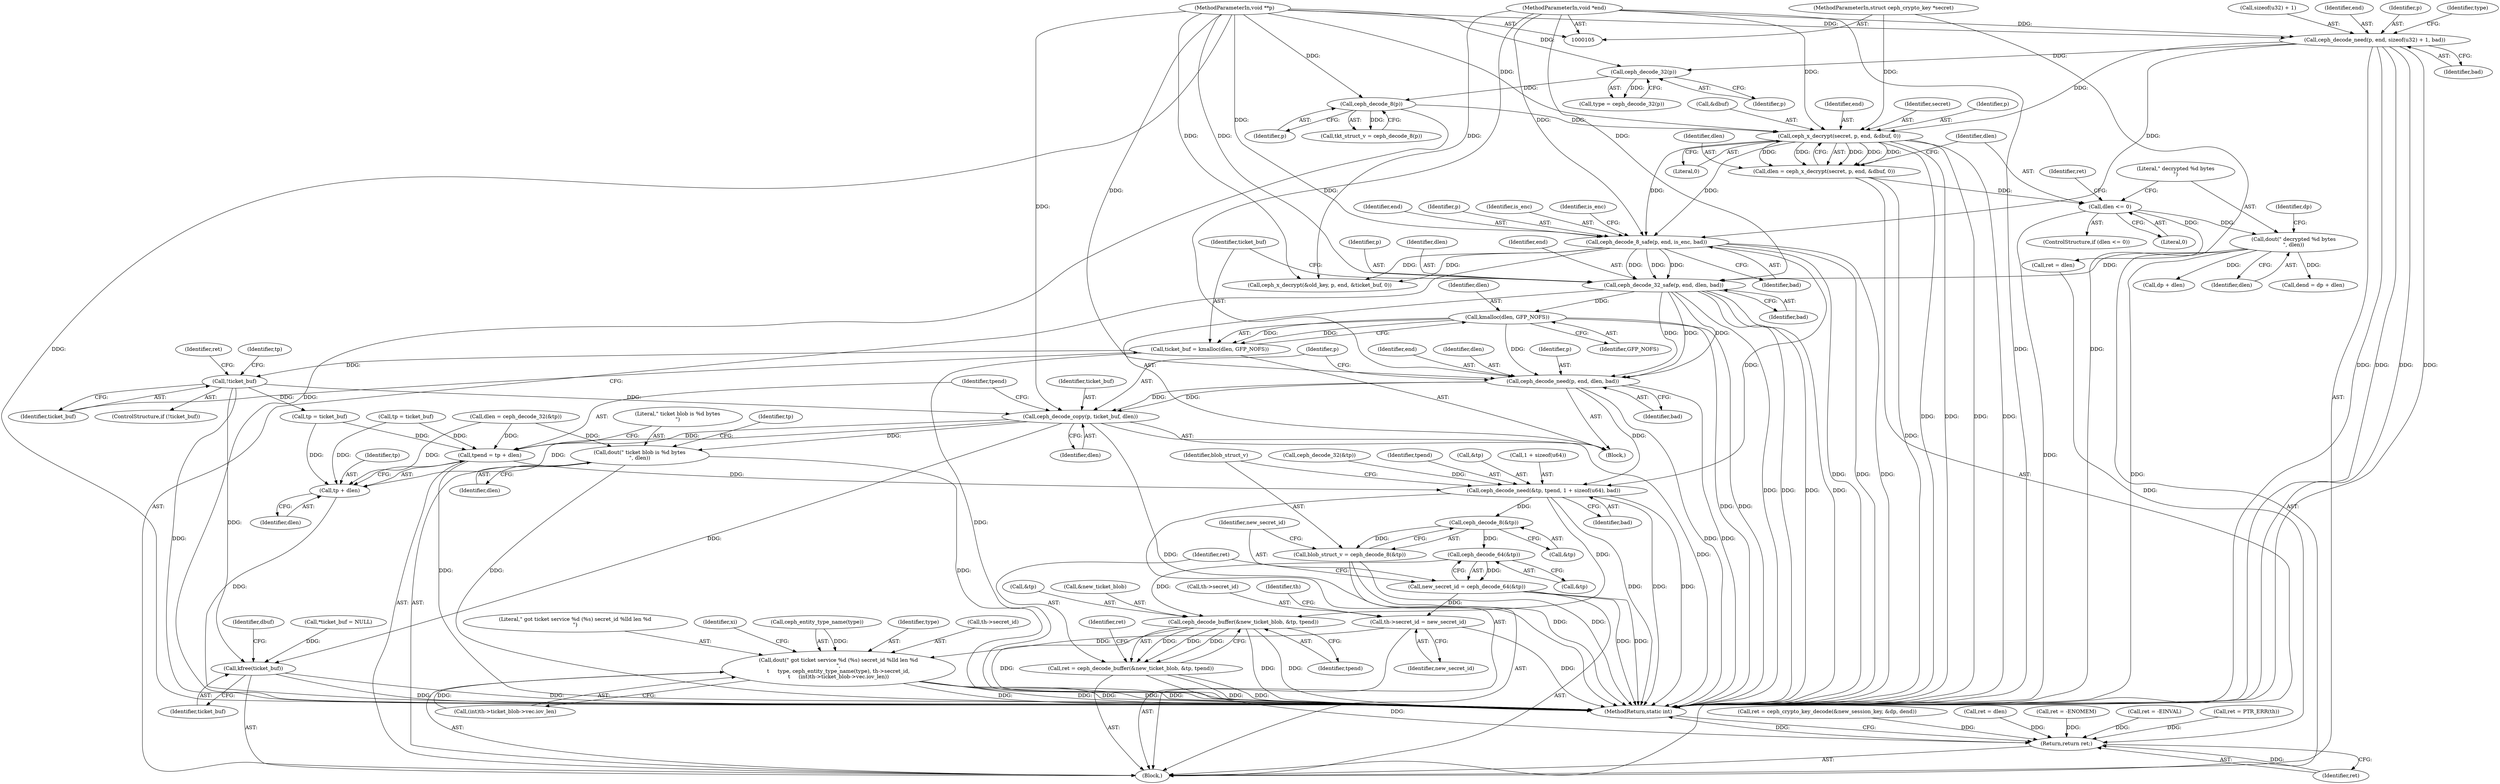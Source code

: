 digraph "0_linux_c27a3e4d667fdcad3db7b104f75659478e0c68d8_2@API" {
"1000341" [label="(Call,ceph_decode_copy(p, ticket_buf, dlen))"];
"1000336" [label="(Call,ceph_decode_need(p, end, dlen, bad))"];
"1000314" [label="(Call,ceph_decode_32_safe(p, end, dlen, bad))"];
"1000275" [label="(Call,ceph_decode_8_safe(p, end, is_enc, bad))"];
"1000186" [label="(Call,ceph_x_decrypt(secret, p, end, &dbuf, 0))"];
"1000107" [label="(MethodParameterIn,struct ceph_crypto_key *secret)"];
"1000163" [label="(Call,ceph_decode_8(p))"];
"1000154" [label="(Call,ceph_decode_32(p))"];
"1000144" [label="(Call,ceph_decode_need(p, end, sizeof(u32) + 1, bad))"];
"1000108" [label="(MethodParameterIn,void **p)"];
"1000109" [label="(MethodParameterIn,void *end)"];
"1000202" [label="(Call,dout(\" decrypted %d bytes\n\", dlen))"];
"1000194" [label="(Call,dlen <= 0)"];
"1000184" [label="(Call,dlen = ceph_x_decrypt(secret, p, end, &dbuf, 0))"];
"1000321" [label="(Call,kmalloc(dlen, GFP_NOFS))"];
"1000325" [label="(Call,!ticket_buf)"];
"1000319" [label="(Call,ticket_buf = kmalloc(dlen, GFP_NOFS))"];
"1000345" [label="(Call,tpend = tp + dlen)"];
"1000353" [label="(Call,ceph_decode_need(&tp, tpend, 1 + sizeof(u64), bad))"];
"1000364" [label="(Call,ceph_decode_8(&tp))"];
"1000362" [label="(Call,blob_struct_v = ceph_decode_8(&tp))"];
"1000369" [label="(Call,ceph_decode_64(&tp))"];
"1000367" [label="(Call,new_secret_id = ceph_decode_64(&tp))"];
"1000411" [label="(Call,th->secret_id = new_secret_id)"];
"1000426" [label="(Call,dout(\" got ticket service %d (%s) secret_id %lld len %d\n\",\n\t     type, ceph_entity_type_name(type), th->secret_id,\n\t     (int)th->ticket_blob->vec.iov_len))"];
"1000374" [label="(Call,ceph_decode_buffer(&new_ticket_blob, &tp, tpend))"];
"1000372" [label="(Call,ret = ceph_decode_buffer(&new_ticket_blob, &tp, tpend))"];
"1000455" [label="(Return,return ret;)"];
"1000347" [label="(Call,tp + dlen)"];
"1000350" [label="(Call,dout(\" ticket blob is %d bytes\n\", dlen))"];
"1000451" [label="(Call,kfree(ticket_buf))"];
"1000108" [label="(MethodParameterIn,void **p)"];
"1000365" [label="(Call,&tp)"];
"1000189" [label="(Identifier,end)"];
"1000326" [label="(Identifier,ticket_buf)"];
"1000109" [label="(MethodParameterIn,void *end)"];
"1000199" [label="(Identifier,ret)"];
"1000340" [label="(Identifier,bad)"];
"1000375" [label="(Call,&new_ticket_blob)"];
"1000451" [label="(Call,kfree(ticket_buf))"];
"1000362" [label="(Call,blob_struct_v = ceph_decode_8(&tp))"];
"1000363" [label="(Identifier,blob_struct_v)"];
"1000304" [label="(Call,tp = ticket_buf)"];
"1000187" [label="(Identifier,secret)"];
"1000345" [label="(Call,tpend = tp + dlen)"];
"1000377" [label="(Call,&tp)"];
"1000352" [label="(Identifier,dlen)"];
"1000161" [label="(Call,tkt_struct_v = ceph_decode_8(p))"];
"1000313" [label="(Block,)"];
"1000336" [label="(Call,ceph_decode_need(p, end, dlen, bad))"];
"1000415" [label="(Identifier,new_secret_id)"];
"1000154" [label="(Call,ceph_decode_32(p))"];
"1000314" [label="(Call,ceph_decode_32_safe(p, end, dlen, bad))"];
"1000309" [label="(Call,ceph_decode_32(&tp))"];
"1000153" [label="(Identifier,type)"];
"1000188" [label="(Identifier,p)"];
"1000361" [label="(Identifier,bad)"];
"1000307" [label="(Call,dlen = ceph_decode_32(&tp))"];
"1000206" [label="(Identifier,dp)"];
"1000418" [label="(Identifier,th)"];
"1000277" [label="(Identifier,end)"];
"1000455" [label="(Return,return ret;)"];
"1000454" [label="(Identifier,dbuf)"];
"1000204" [label="(Identifier,dlen)"];
"1000179" [label="(Call,ret = PTR_ERR(th))"];
"1000232" [label="(Call,ret = ceph_crypto_key_decode(&new_session_key, &dp, dend))"];
"1000356" [label="(Identifier,tpend)"];
"1000144" [label="(Call,ceph_decode_need(p, end, sizeof(u32) + 1, bad))"];
"1000275" [label="(Call,ceph_decode_8_safe(p, end, is_enc, bad))"];
"1000354" [label="(Call,&tp)"];
"1000319" [label="(Call,ticket_buf = kmalloc(dlen, GFP_NOFS))"];
"1000323" [label="(Identifier,GFP_NOFS)"];
"1000428" [label="(Identifier,type)"];
"1000346" [label="(Identifier,tpend)"];
"1000147" [label="(Call,sizeof(u32) + 1)"];
"1000322" [label="(Identifier,dlen)"];
"1000434" [label="(Call,(int)th->ticket_blob->vec.iov_len)"];
"1000370" [label="(Call,&tp)"];
"1000349" [label="(Identifier,dlen)"];
"1000344" [label="(Identifier,dlen)"];
"1000353" [label="(Call,ceph_decode_need(&tp, tpend, 1 + sizeof(u64), bad))"];
"1000329" [label="(Identifier,ret)"];
"1000351" [label="(Literal,\" ticket blob is %d bytes\n\")"];
"1000357" [label="(Call,1 + sizeof(u64))"];
"1000164" [label="(Identifier,p)"];
"1000373" [label="(Identifier,ret)"];
"1000132" [label="(Call,*ticket_buf = NULL)"];
"1000324" [label="(ControlStructure,if (!ticket_buf))"];
"1000184" [label="(Call,dlen = ceph_x_decrypt(secret, p, end, &dbuf, 0))"];
"1000463" [label="(MethodReturn,static int)"];
"1000279" [label="(Identifier,bad)"];
"1000368" [label="(Identifier,new_secret_id)"];
"1000355" [label="(Identifier,tp)"];
"1000315" [label="(Identifier,p)"];
"1000151" [label="(Identifier,bad)"];
"1000110" [label="(Block,)"];
"1000325" [label="(Call,!ticket_buf)"];
"1000426" [label="(Call,dout(\" got ticket service %d (%s) secret_id %lld len %d\n\",\n\t     type, ceph_entity_type_name(type), th->secret_id,\n\t     (int)th->ticket_blob->vec.iov_len))"];
"1000193" [label="(ControlStructure,if (dlen <= 0))"];
"1000276" [label="(Identifier,p)"];
"1000431" [label="(Call,th->secret_id)"];
"1000379" [label="(Identifier,tpend)"];
"1000300" [label="(Call,ret = dlen)"];
"1000328" [label="(Call,ret = -ENOMEM)"];
"1000190" [label="(Call,&dbuf)"];
"1000411" [label="(Call,th->secret_id = new_secret_id)"];
"1000186" [label="(Call,ceph_x_decrypt(secret, p, end, &dbuf, 0))"];
"1000342" [label="(Identifier,p)"];
"1000208" [label="(Call,dend = dp + dlen)"];
"1000320" [label="(Identifier,ticket_buf)"];
"1000198" [label="(Call,ret = dlen)"];
"1000192" [label="(Literal,0)"];
"1000195" [label="(Identifier,dlen)"];
"1000210" [label="(Call,dp + dlen)"];
"1000348" [label="(Identifier,tp)"];
"1000334" [label="(Identifier,tp)"];
"1000317" [label="(Identifier,dlen)"];
"1000107" [label="(MethodParameterIn,struct ceph_crypto_key *secret)"];
"1000185" [label="(Identifier,dlen)"];
"1000364" [label="(Call,ceph_decode_8(&tp))"];
"1000203" [label="(Literal,\" decrypted %d bytes\n\")"];
"1000316" [label="(Identifier,end)"];
"1000155" [label="(Identifier,p)"];
"1000202" [label="(Call,dout(\" decrypted %d bytes\n\", dlen))"];
"1000429" [label="(Call,ceph_entity_type_name(type))"];
"1000338" [label="(Identifier,end)"];
"1000146" [label="(Identifier,end)"];
"1000452" [label="(Identifier,ticket_buf)"];
"1000343" [label="(Identifier,ticket_buf)"];
"1000456" [label="(Identifier,ret)"];
"1000145" [label="(Identifier,p)"];
"1000163" [label="(Call,ceph_decode_8(p))"];
"1000278" [label="(Identifier,is_enc)"];
"1000347" [label="(Call,tp + dlen)"];
"1000333" [label="(Call,tp = ticket_buf)"];
"1000194" [label="(Call,dlen <= 0)"];
"1000196" [label="(Literal,0)"];
"1000369" [label="(Call,ceph_decode_64(&tp))"];
"1000427" [label="(Literal,\" got ticket service %d (%s) secret_id %lld len %d\n\")"];
"1000152" [label="(Call,type = ceph_decode_32(p))"];
"1000318" [label="(Identifier,bad)"];
"1000281" [label="(Identifier,is_enc)"];
"1000367" [label="(Call,new_secret_id = ceph_decode_64(&tp))"];
"1000287" [label="(Call,ceph_x_decrypt(&old_key, p, end, &ticket_buf, 0))"];
"1000339" [label="(Identifier,dlen)"];
"1000350" [label="(Call,dout(\" ticket blob is %d bytes\n\", dlen))"];
"1000445" [label="(Identifier,xi)"];
"1000337" [label="(Identifier,p)"];
"1000372" [label="(Call,ret = ceph_decode_buffer(&new_ticket_blob, &tp, tpend))"];
"1000458" [label="(Call,ret = -EINVAL)"];
"1000341" [label="(Call,ceph_decode_copy(p, ticket_buf, dlen))"];
"1000321" [label="(Call,kmalloc(dlen, GFP_NOFS))"];
"1000381" [label="(Identifier,ret)"];
"1000412" [label="(Call,th->secret_id)"];
"1000374" [label="(Call,ceph_decode_buffer(&new_ticket_blob, &tp, tpend))"];
"1000341" -> "1000313"  [label="AST: "];
"1000341" -> "1000344"  [label="CFG: "];
"1000342" -> "1000341"  [label="AST: "];
"1000343" -> "1000341"  [label="AST: "];
"1000344" -> "1000341"  [label="AST: "];
"1000346" -> "1000341"  [label="CFG: "];
"1000341" -> "1000463"  [label="DDG: "];
"1000341" -> "1000463"  [label="DDG: "];
"1000336" -> "1000341"  [label="DDG: "];
"1000336" -> "1000341"  [label="DDG: "];
"1000108" -> "1000341"  [label="DDG: "];
"1000325" -> "1000341"  [label="DDG: "];
"1000341" -> "1000345"  [label="DDG: "];
"1000341" -> "1000347"  [label="DDG: "];
"1000341" -> "1000350"  [label="DDG: "];
"1000341" -> "1000451"  [label="DDG: "];
"1000336" -> "1000313"  [label="AST: "];
"1000336" -> "1000340"  [label="CFG: "];
"1000337" -> "1000336"  [label="AST: "];
"1000338" -> "1000336"  [label="AST: "];
"1000339" -> "1000336"  [label="AST: "];
"1000340" -> "1000336"  [label="AST: "];
"1000342" -> "1000336"  [label="CFG: "];
"1000336" -> "1000463"  [label="DDG: "];
"1000336" -> "1000463"  [label="DDG: "];
"1000314" -> "1000336"  [label="DDG: "];
"1000314" -> "1000336"  [label="DDG: "];
"1000314" -> "1000336"  [label="DDG: "];
"1000108" -> "1000336"  [label="DDG: "];
"1000109" -> "1000336"  [label="DDG: "];
"1000321" -> "1000336"  [label="DDG: "];
"1000336" -> "1000353"  [label="DDG: "];
"1000314" -> "1000313"  [label="AST: "];
"1000314" -> "1000318"  [label="CFG: "];
"1000315" -> "1000314"  [label="AST: "];
"1000316" -> "1000314"  [label="AST: "];
"1000317" -> "1000314"  [label="AST: "];
"1000318" -> "1000314"  [label="AST: "];
"1000320" -> "1000314"  [label="CFG: "];
"1000314" -> "1000463"  [label="DDG: "];
"1000314" -> "1000463"  [label="DDG: "];
"1000314" -> "1000463"  [label="DDG: "];
"1000314" -> "1000463"  [label="DDG: "];
"1000275" -> "1000314"  [label="DDG: "];
"1000275" -> "1000314"  [label="DDG: "];
"1000275" -> "1000314"  [label="DDG: "];
"1000108" -> "1000314"  [label="DDG: "];
"1000109" -> "1000314"  [label="DDG: "];
"1000202" -> "1000314"  [label="DDG: "];
"1000314" -> "1000321"  [label="DDG: "];
"1000275" -> "1000110"  [label="AST: "];
"1000275" -> "1000279"  [label="CFG: "];
"1000276" -> "1000275"  [label="AST: "];
"1000277" -> "1000275"  [label="AST: "];
"1000278" -> "1000275"  [label="AST: "];
"1000279" -> "1000275"  [label="AST: "];
"1000281" -> "1000275"  [label="CFG: "];
"1000275" -> "1000463"  [label="DDG: "];
"1000275" -> "1000463"  [label="DDG: "];
"1000275" -> "1000463"  [label="DDG: "];
"1000186" -> "1000275"  [label="DDG: "];
"1000186" -> "1000275"  [label="DDG: "];
"1000108" -> "1000275"  [label="DDG: "];
"1000109" -> "1000275"  [label="DDG: "];
"1000144" -> "1000275"  [label="DDG: "];
"1000275" -> "1000287"  [label="DDG: "];
"1000275" -> "1000287"  [label="DDG: "];
"1000275" -> "1000353"  [label="DDG: "];
"1000186" -> "1000184"  [label="AST: "];
"1000186" -> "1000192"  [label="CFG: "];
"1000187" -> "1000186"  [label="AST: "];
"1000188" -> "1000186"  [label="AST: "];
"1000189" -> "1000186"  [label="AST: "];
"1000190" -> "1000186"  [label="AST: "];
"1000192" -> "1000186"  [label="AST: "];
"1000184" -> "1000186"  [label="CFG: "];
"1000186" -> "1000463"  [label="DDG: "];
"1000186" -> "1000463"  [label="DDG: "];
"1000186" -> "1000463"  [label="DDG: "];
"1000186" -> "1000463"  [label="DDG: "];
"1000186" -> "1000184"  [label="DDG: "];
"1000186" -> "1000184"  [label="DDG: "];
"1000186" -> "1000184"  [label="DDG: "];
"1000186" -> "1000184"  [label="DDG: "];
"1000186" -> "1000184"  [label="DDG: "];
"1000107" -> "1000186"  [label="DDG: "];
"1000163" -> "1000186"  [label="DDG: "];
"1000108" -> "1000186"  [label="DDG: "];
"1000144" -> "1000186"  [label="DDG: "];
"1000109" -> "1000186"  [label="DDG: "];
"1000107" -> "1000105"  [label="AST: "];
"1000107" -> "1000463"  [label="DDG: "];
"1000163" -> "1000161"  [label="AST: "];
"1000163" -> "1000164"  [label="CFG: "];
"1000164" -> "1000163"  [label="AST: "];
"1000161" -> "1000163"  [label="CFG: "];
"1000163" -> "1000463"  [label="DDG: "];
"1000163" -> "1000161"  [label="DDG: "];
"1000154" -> "1000163"  [label="DDG: "];
"1000108" -> "1000163"  [label="DDG: "];
"1000154" -> "1000152"  [label="AST: "];
"1000154" -> "1000155"  [label="CFG: "];
"1000155" -> "1000154"  [label="AST: "];
"1000152" -> "1000154"  [label="CFG: "];
"1000154" -> "1000152"  [label="DDG: "];
"1000144" -> "1000154"  [label="DDG: "];
"1000108" -> "1000154"  [label="DDG: "];
"1000144" -> "1000110"  [label="AST: "];
"1000144" -> "1000151"  [label="CFG: "];
"1000145" -> "1000144"  [label="AST: "];
"1000146" -> "1000144"  [label="AST: "];
"1000147" -> "1000144"  [label="AST: "];
"1000151" -> "1000144"  [label="AST: "];
"1000153" -> "1000144"  [label="CFG: "];
"1000144" -> "1000463"  [label="DDG: "];
"1000144" -> "1000463"  [label="DDG: "];
"1000144" -> "1000463"  [label="DDG: "];
"1000144" -> "1000463"  [label="DDG: "];
"1000108" -> "1000144"  [label="DDG: "];
"1000109" -> "1000144"  [label="DDG: "];
"1000108" -> "1000105"  [label="AST: "];
"1000108" -> "1000463"  [label="DDG: "];
"1000108" -> "1000287"  [label="DDG: "];
"1000109" -> "1000105"  [label="AST: "];
"1000109" -> "1000463"  [label="DDG: "];
"1000109" -> "1000287"  [label="DDG: "];
"1000202" -> "1000110"  [label="AST: "];
"1000202" -> "1000204"  [label="CFG: "];
"1000203" -> "1000202"  [label="AST: "];
"1000204" -> "1000202"  [label="AST: "];
"1000206" -> "1000202"  [label="CFG: "];
"1000202" -> "1000463"  [label="DDG: "];
"1000194" -> "1000202"  [label="DDG: "];
"1000202" -> "1000208"  [label="DDG: "];
"1000202" -> "1000210"  [label="DDG: "];
"1000194" -> "1000193"  [label="AST: "];
"1000194" -> "1000196"  [label="CFG: "];
"1000195" -> "1000194"  [label="AST: "];
"1000196" -> "1000194"  [label="AST: "];
"1000199" -> "1000194"  [label="CFG: "];
"1000203" -> "1000194"  [label="CFG: "];
"1000194" -> "1000463"  [label="DDG: "];
"1000184" -> "1000194"  [label="DDG: "];
"1000194" -> "1000198"  [label="DDG: "];
"1000184" -> "1000110"  [label="AST: "];
"1000185" -> "1000184"  [label="AST: "];
"1000195" -> "1000184"  [label="CFG: "];
"1000184" -> "1000463"  [label="DDG: "];
"1000321" -> "1000319"  [label="AST: "];
"1000321" -> "1000323"  [label="CFG: "];
"1000322" -> "1000321"  [label="AST: "];
"1000323" -> "1000321"  [label="AST: "];
"1000319" -> "1000321"  [label="CFG: "];
"1000321" -> "1000463"  [label="DDG: "];
"1000321" -> "1000463"  [label="DDG: "];
"1000321" -> "1000319"  [label="DDG: "];
"1000321" -> "1000319"  [label="DDG: "];
"1000325" -> "1000324"  [label="AST: "];
"1000325" -> "1000326"  [label="CFG: "];
"1000326" -> "1000325"  [label="AST: "];
"1000329" -> "1000325"  [label="CFG: "];
"1000334" -> "1000325"  [label="CFG: "];
"1000325" -> "1000463"  [label="DDG: "];
"1000319" -> "1000325"  [label="DDG: "];
"1000325" -> "1000333"  [label="DDG: "];
"1000325" -> "1000451"  [label="DDG: "];
"1000319" -> "1000313"  [label="AST: "];
"1000320" -> "1000319"  [label="AST: "];
"1000326" -> "1000319"  [label="CFG: "];
"1000319" -> "1000463"  [label="DDG: "];
"1000345" -> "1000110"  [label="AST: "];
"1000345" -> "1000347"  [label="CFG: "];
"1000346" -> "1000345"  [label="AST: "];
"1000347" -> "1000345"  [label="AST: "];
"1000351" -> "1000345"  [label="CFG: "];
"1000345" -> "1000463"  [label="DDG: "];
"1000333" -> "1000345"  [label="DDG: "];
"1000304" -> "1000345"  [label="DDG: "];
"1000307" -> "1000345"  [label="DDG: "];
"1000345" -> "1000353"  [label="DDG: "];
"1000353" -> "1000110"  [label="AST: "];
"1000353" -> "1000361"  [label="CFG: "];
"1000354" -> "1000353"  [label="AST: "];
"1000356" -> "1000353"  [label="AST: "];
"1000357" -> "1000353"  [label="AST: "];
"1000361" -> "1000353"  [label="AST: "];
"1000363" -> "1000353"  [label="CFG: "];
"1000353" -> "1000463"  [label="DDG: "];
"1000353" -> "1000463"  [label="DDG: "];
"1000353" -> "1000463"  [label="DDG: "];
"1000309" -> "1000353"  [label="DDG: "];
"1000353" -> "1000364"  [label="DDG: "];
"1000353" -> "1000374"  [label="DDG: "];
"1000364" -> "1000362"  [label="AST: "];
"1000364" -> "1000365"  [label="CFG: "];
"1000365" -> "1000364"  [label="AST: "];
"1000362" -> "1000364"  [label="CFG: "];
"1000364" -> "1000362"  [label="DDG: "];
"1000364" -> "1000369"  [label="DDG: "];
"1000362" -> "1000110"  [label="AST: "];
"1000363" -> "1000362"  [label="AST: "];
"1000368" -> "1000362"  [label="CFG: "];
"1000362" -> "1000463"  [label="DDG: "];
"1000362" -> "1000463"  [label="DDG: "];
"1000369" -> "1000367"  [label="AST: "];
"1000369" -> "1000370"  [label="CFG: "];
"1000370" -> "1000369"  [label="AST: "];
"1000367" -> "1000369"  [label="CFG: "];
"1000369" -> "1000367"  [label="DDG: "];
"1000369" -> "1000374"  [label="DDG: "];
"1000367" -> "1000110"  [label="AST: "];
"1000368" -> "1000367"  [label="AST: "];
"1000373" -> "1000367"  [label="CFG: "];
"1000367" -> "1000463"  [label="DDG: "];
"1000367" -> "1000463"  [label="DDG: "];
"1000367" -> "1000411"  [label="DDG: "];
"1000411" -> "1000110"  [label="AST: "];
"1000411" -> "1000415"  [label="CFG: "];
"1000412" -> "1000411"  [label="AST: "];
"1000415" -> "1000411"  [label="AST: "];
"1000418" -> "1000411"  [label="CFG: "];
"1000411" -> "1000463"  [label="DDG: "];
"1000411" -> "1000426"  [label="DDG: "];
"1000426" -> "1000110"  [label="AST: "];
"1000426" -> "1000434"  [label="CFG: "];
"1000427" -> "1000426"  [label="AST: "];
"1000428" -> "1000426"  [label="AST: "];
"1000429" -> "1000426"  [label="AST: "];
"1000431" -> "1000426"  [label="AST: "];
"1000434" -> "1000426"  [label="AST: "];
"1000445" -> "1000426"  [label="CFG: "];
"1000426" -> "1000463"  [label="DDG: "];
"1000426" -> "1000463"  [label="DDG: "];
"1000426" -> "1000463"  [label="DDG: "];
"1000426" -> "1000463"  [label="DDG: "];
"1000426" -> "1000463"  [label="DDG: "];
"1000429" -> "1000426"  [label="DDG: "];
"1000434" -> "1000426"  [label="DDG: "];
"1000374" -> "1000372"  [label="AST: "];
"1000374" -> "1000379"  [label="CFG: "];
"1000375" -> "1000374"  [label="AST: "];
"1000377" -> "1000374"  [label="AST: "];
"1000379" -> "1000374"  [label="AST: "];
"1000372" -> "1000374"  [label="CFG: "];
"1000374" -> "1000463"  [label="DDG: "];
"1000374" -> "1000463"  [label="DDG: "];
"1000374" -> "1000463"  [label="DDG: "];
"1000374" -> "1000372"  [label="DDG: "];
"1000374" -> "1000372"  [label="DDG: "];
"1000374" -> "1000372"  [label="DDG: "];
"1000372" -> "1000110"  [label="AST: "];
"1000373" -> "1000372"  [label="AST: "];
"1000381" -> "1000372"  [label="CFG: "];
"1000372" -> "1000463"  [label="DDG: "];
"1000372" -> "1000463"  [label="DDG: "];
"1000372" -> "1000455"  [label="DDG: "];
"1000455" -> "1000110"  [label="AST: "];
"1000455" -> "1000456"  [label="CFG: "];
"1000456" -> "1000455"  [label="AST: "];
"1000463" -> "1000455"  [label="CFG: "];
"1000455" -> "1000463"  [label="DDG: "];
"1000456" -> "1000455"  [label="DDG: "];
"1000458" -> "1000455"  [label="DDG: "];
"1000232" -> "1000455"  [label="DDG: "];
"1000300" -> "1000455"  [label="DDG: "];
"1000179" -> "1000455"  [label="DDG: "];
"1000328" -> "1000455"  [label="DDG: "];
"1000198" -> "1000455"  [label="DDG: "];
"1000347" -> "1000349"  [label="CFG: "];
"1000348" -> "1000347"  [label="AST: "];
"1000349" -> "1000347"  [label="AST: "];
"1000347" -> "1000463"  [label="DDG: "];
"1000333" -> "1000347"  [label="DDG: "];
"1000304" -> "1000347"  [label="DDG: "];
"1000307" -> "1000347"  [label="DDG: "];
"1000350" -> "1000110"  [label="AST: "];
"1000350" -> "1000352"  [label="CFG: "];
"1000351" -> "1000350"  [label="AST: "];
"1000352" -> "1000350"  [label="AST: "];
"1000355" -> "1000350"  [label="CFG: "];
"1000350" -> "1000463"  [label="DDG: "];
"1000350" -> "1000463"  [label="DDG: "];
"1000307" -> "1000350"  [label="DDG: "];
"1000451" -> "1000110"  [label="AST: "];
"1000451" -> "1000452"  [label="CFG: "];
"1000452" -> "1000451"  [label="AST: "];
"1000454" -> "1000451"  [label="CFG: "];
"1000451" -> "1000463"  [label="DDG: "];
"1000451" -> "1000463"  [label="DDG: "];
"1000132" -> "1000451"  [label="DDG: "];
}
